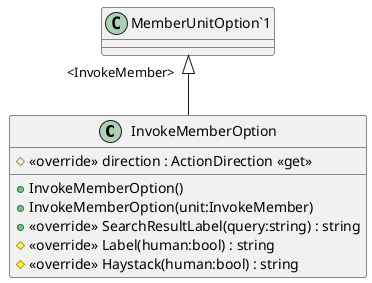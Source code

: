 @startuml
class InvokeMemberOption {
    + InvokeMemberOption()
    + InvokeMemberOption(unit:InvokeMember)
    # <<override>> direction : ActionDirection <<get>>
    + <<override>> SearchResultLabel(query:string) : string
    # <<override>> Label(human:bool) : string
    # <<override>> Haystack(human:bool) : string
}
"MemberUnitOption`1" "<InvokeMember>" <|-- InvokeMemberOption
@enduml
